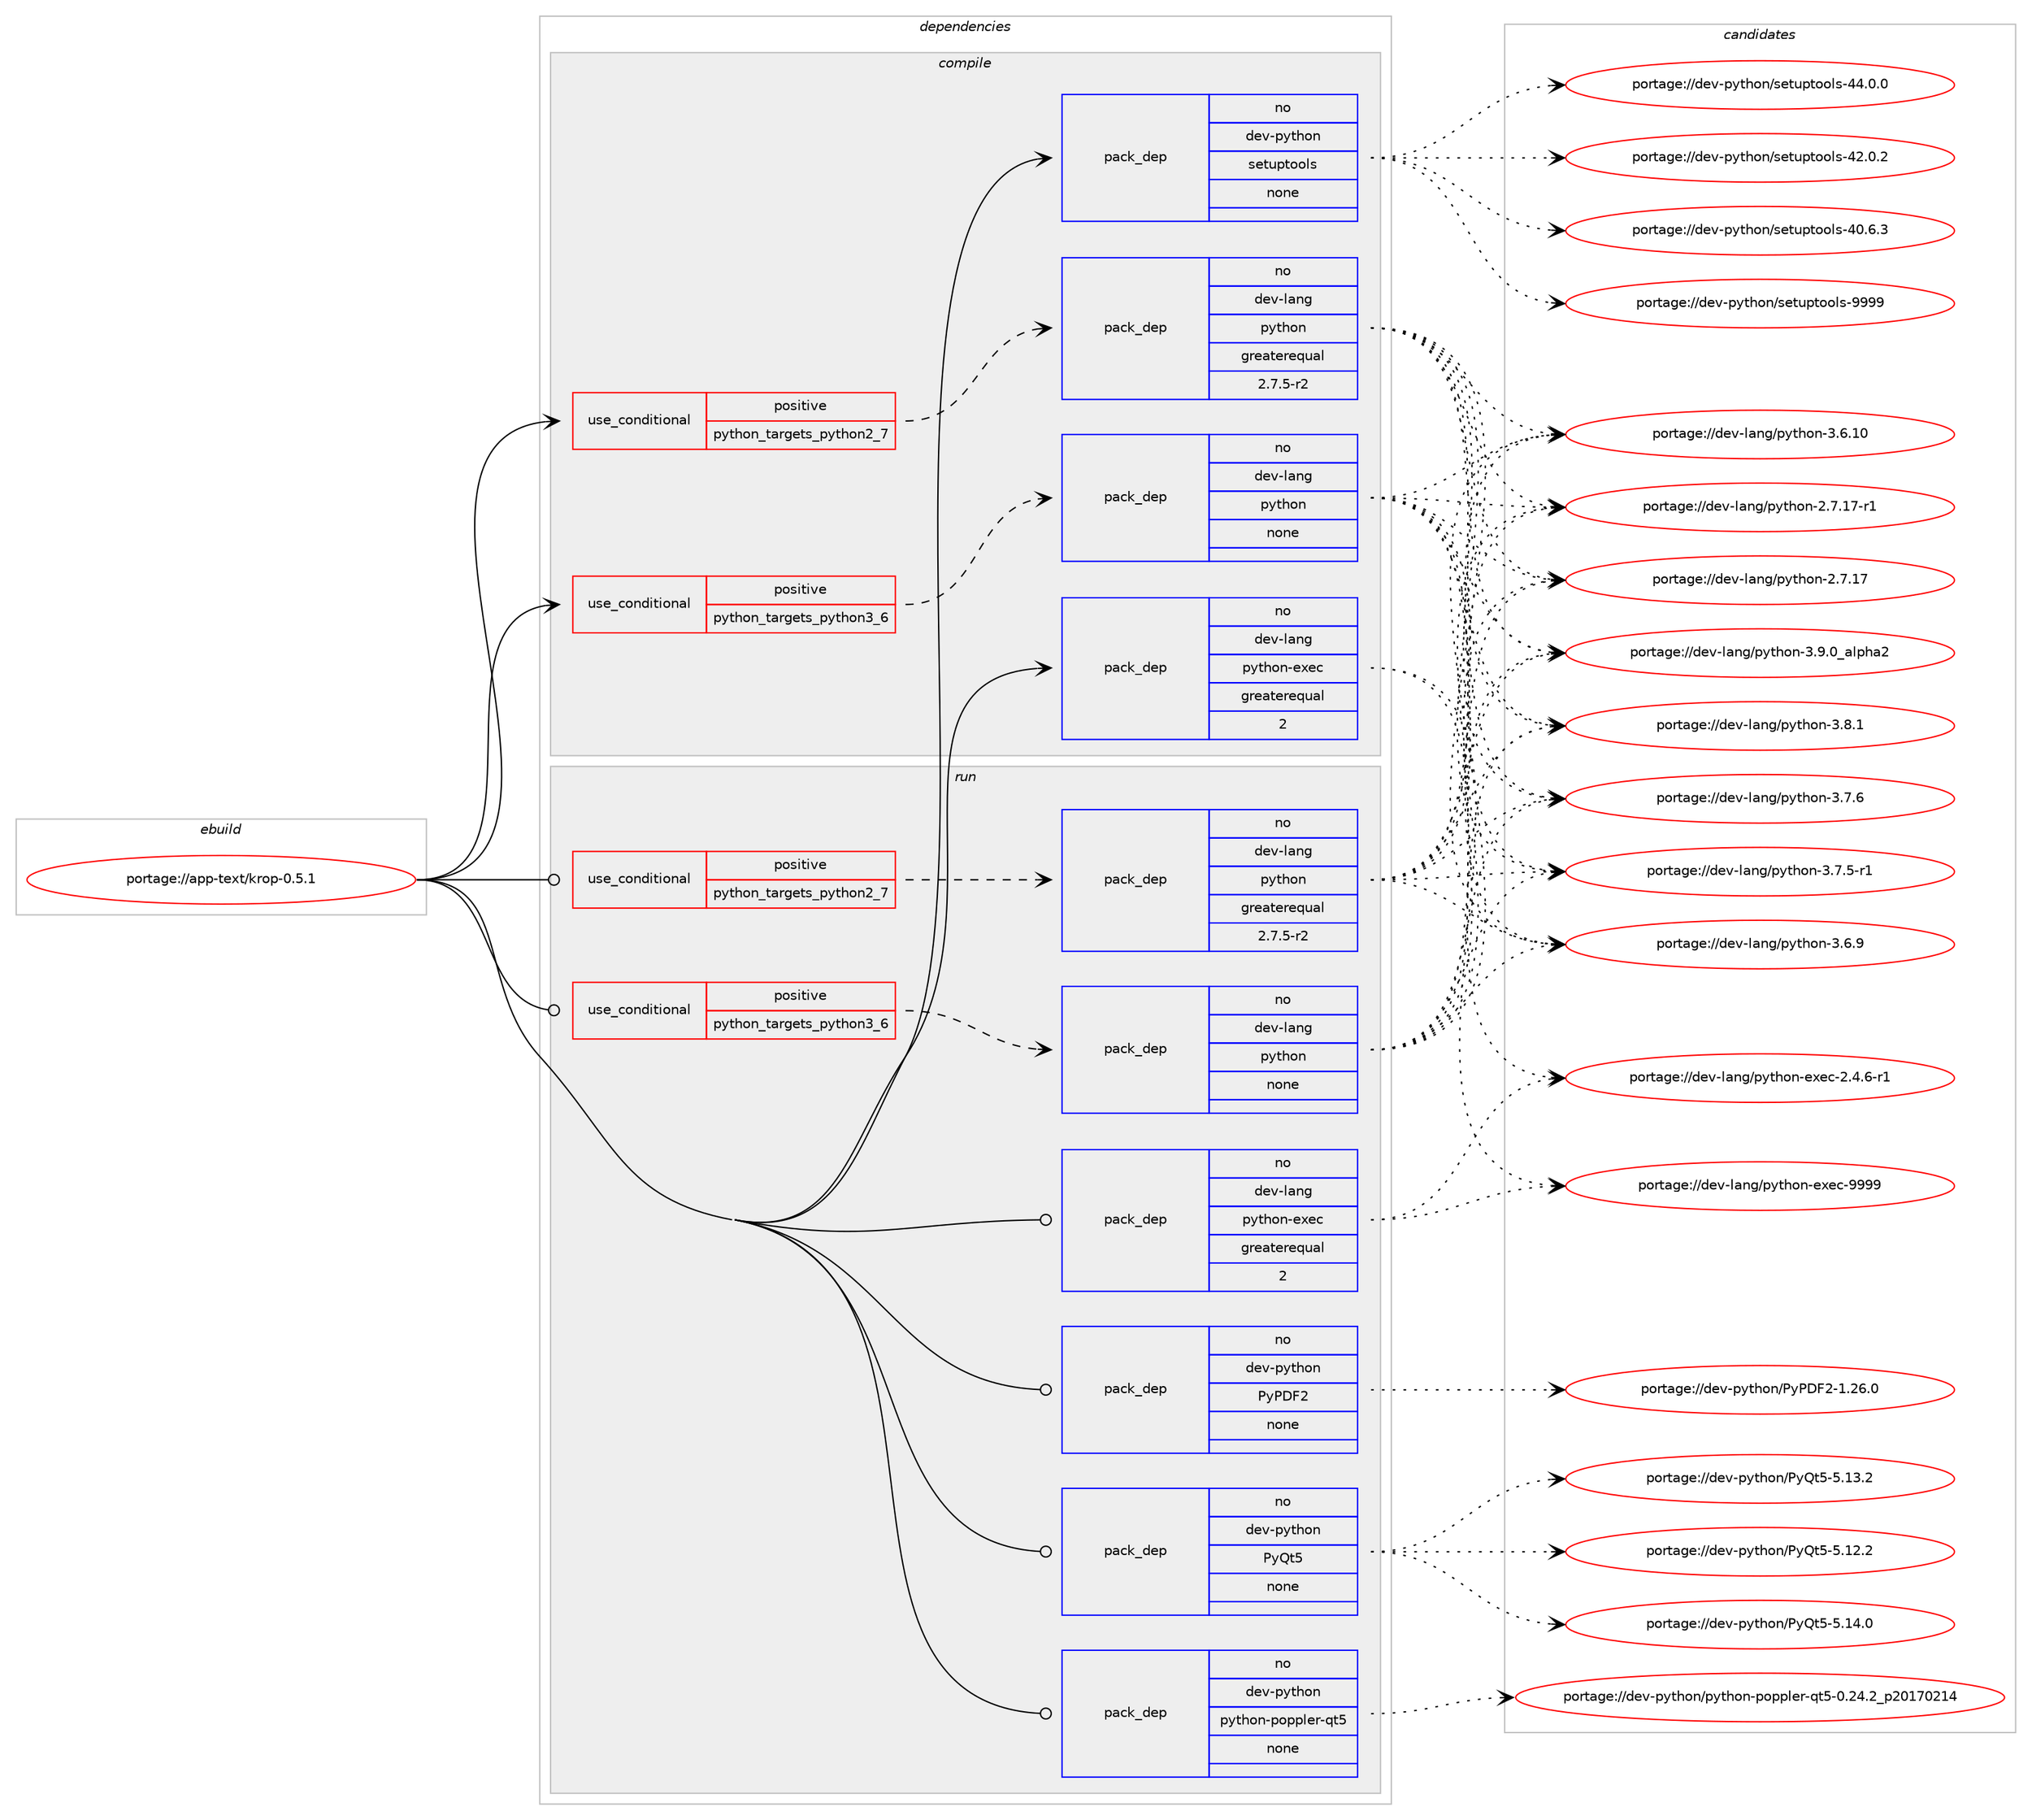 digraph prolog {

# *************
# Graph options
# *************

newrank=true;
concentrate=true;
compound=true;
graph [rankdir=LR,fontname=Helvetica,fontsize=10,ranksep=1.5];#, ranksep=2.5, nodesep=0.2];
edge  [arrowhead=vee];
node  [fontname=Helvetica,fontsize=10];

# **********
# The ebuild
# **********

subgraph cluster_leftcol {
color=gray;
rank=same;
label=<<i>ebuild</i>>;
id [label="portage://app-text/krop-0.5.1", color=red, width=4, href="../app-text/krop-0.5.1.svg"];
}

# ****************
# The dependencies
# ****************

subgraph cluster_midcol {
color=gray;
label=<<i>dependencies</i>>;
subgraph cluster_compile {
fillcolor="#eeeeee";
style=filled;
label=<<i>compile</i>>;
subgraph cond140188 {
dependency596592 [label=<<TABLE BORDER="0" CELLBORDER="1" CELLSPACING="0" CELLPADDING="4"><TR><TD ROWSPAN="3" CELLPADDING="10">use_conditional</TD></TR><TR><TD>positive</TD></TR><TR><TD>python_targets_python2_7</TD></TR></TABLE>>, shape=none, color=red];
subgraph pack448452 {
dependency596593 [label=<<TABLE BORDER="0" CELLBORDER="1" CELLSPACING="0" CELLPADDING="4" WIDTH="220"><TR><TD ROWSPAN="6" CELLPADDING="30">pack_dep</TD></TR><TR><TD WIDTH="110">no</TD></TR><TR><TD>dev-lang</TD></TR><TR><TD>python</TD></TR><TR><TD>greaterequal</TD></TR><TR><TD>2.7.5-r2</TD></TR></TABLE>>, shape=none, color=blue];
}
dependency596592:e -> dependency596593:w [weight=20,style="dashed",arrowhead="vee"];
}
id:e -> dependency596592:w [weight=20,style="solid",arrowhead="vee"];
subgraph cond140189 {
dependency596594 [label=<<TABLE BORDER="0" CELLBORDER="1" CELLSPACING="0" CELLPADDING="4"><TR><TD ROWSPAN="3" CELLPADDING="10">use_conditional</TD></TR><TR><TD>positive</TD></TR><TR><TD>python_targets_python3_6</TD></TR></TABLE>>, shape=none, color=red];
subgraph pack448453 {
dependency596595 [label=<<TABLE BORDER="0" CELLBORDER="1" CELLSPACING="0" CELLPADDING="4" WIDTH="220"><TR><TD ROWSPAN="6" CELLPADDING="30">pack_dep</TD></TR><TR><TD WIDTH="110">no</TD></TR><TR><TD>dev-lang</TD></TR><TR><TD>python</TD></TR><TR><TD>none</TD></TR><TR><TD></TD></TR></TABLE>>, shape=none, color=blue];
}
dependency596594:e -> dependency596595:w [weight=20,style="dashed",arrowhead="vee"];
}
id:e -> dependency596594:w [weight=20,style="solid",arrowhead="vee"];
subgraph pack448454 {
dependency596596 [label=<<TABLE BORDER="0" CELLBORDER="1" CELLSPACING="0" CELLPADDING="4" WIDTH="220"><TR><TD ROWSPAN="6" CELLPADDING="30">pack_dep</TD></TR><TR><TD WIDTH="110">no</TD></TR><TR><TD>dev-lang</TD></TR><TR><TD>python-exec</TD></TR><TR><TD>greaterequal</TD></TR><TR><TD>2</TD></TR></TABLE>>, shape=none, color=blue];
}
id:e -> dependency596596:w [weight=20,style="solid",arrowhead="vee"];
subgraph pack448455 {
dependency596597 [label=<<TABLE BORDER="0" CELLBORDER="1" CELLSPACING="0" CELLPADDING="4" WIDTH="220"><TR><TD ROWSPAN="6" CELLPADDING="30">pack_dep</TD></TR><TR><TD WIDTH="110">no</TD></TR><TR><TD>dev-python</TD></TR><TR><TD>setuptools</TD></TR><TR><TD>none</TD></TR><TR><TD></TD></TR></TABLE>>, shape=none, color=blue];
}
id:e -> dependency596597:w [weight=20,style="solid",arrowhead="vee"];
}
subgraph cluster_compileandrun {
fillcolor="#eeeeee";
style=filled;
label=<<i>compile and run</i>>;
}
subgraph cluster_run {
fillcolor="#eeeeee";
style=filled;
label=<<i>run</i>>;
subgraph cond140190 {
dependency596598 [label=<<TABLE BORDER="0" CELLBORDER="1" CELLSPACING="0" CELLPADDING="4"><TR><TD ROWSPAN="3" CELLPADDING="10">use_conditional</TD></TR><TR><TD>positive</TD></TR><TR><TD>python_targets_python2_7</TD></TR></TABLE>>, shape=none, color=red];
subgraph pack448456 {
dependency596599 [label=<<TABLE BORDER="0" CELLBORDER="1" CELLSPACING="0" CELLPADDING="4" WIDTH="220"><TR><TD ROWSPAN="6" CELLPADDING="30">pack_dep</TD></TR><TR><TD WIDTH="110">no</TD></TR><TR><TD>dev-lang</TD></TR><TR><TD>python</TD></TR><TR><TD>greaterequal</TD></TR><TR><TD>2.7.5-r2</TD></TR></TABLE>>, shape=none, color=blue];
}
dependency596598:e -> dependency596599:w [weight=20,style="dashed",arrowhead="vee"];
}
id:e -> dependency596598:w [weight=20,style="solid",arrowhead="odot"];
subgraph cond140191 {
dependency596600 [label=<<TABLE BORDER="0" CELLBORDER="1" CELLSPACING="0" CELLPADDING="4"><TR><TD ROWSPAN="3" CELLPADDING="10">use_conditional</TD></TR><TR><TD>positive</TD></TR><TR><TD>python_targets_python3_6</TD></TR></TABLE>>, shape=none, color=red];
subgraph pack448457 {
dependency596601 [label=<<TABLE BORDER="0" CELLBORDER="1" CELLSPACING="0" CELLPADDING="4" WIDTH="220"><TR><TD ROWSPAN="6" CELLPADDING="30">pack_dep</TD></TR><TR><TD WIDTH="110">no</TD></TR><TR><TD>dev-lang</TD></TR><TR><TD>python</TD></TR><TR><TD>none</TD></TR><TR><TD></TD></TR></TABLE>>, shape=none, color=blue];
}
dependency596600:e -> dependency596601:w [weight=20,style="dashed",arrowhead="vee"];
}
id:e -> dependency596600:w [weight=20,style="solid",arrowhead="odot"];
subgraph pack448458 {
dependency596602 [label=<<TABLE BORDER="0" CELLBORDER="1" CELLSPACING="0" CELLPADDING="4" WIDTH="220"><TR><TD ROWSPAN="6" CELLPADDING="30">pack_dep</TD></TR><TR><TD WIDTH="110">no</TD></TR><TR><TD>dev-lang</TD></TR><TR><TD>python-exec</TD></TR><TR><TD>greaterequal</TD></TR><TR><TD>2</TD></TR></TABLE>>, shape=none, color=blue];
}
id:e -> dependency596602:w [weight=20,style="solid",arrowhead="odot"];
subgraph pack448459 {
dependency596603 [label=<<TABLE BORDER="0" CELLBORDER="1" CELLSPACING="0" CELLPADDING="4" WIDTH="220"><TR><TD ROWSPAN="6" CELLPADDING="30">pack_dep</TD></TR><TR><TD WIDTH="110">no</TD></TR><TR><TD>dev-python</TD></TR><TR><TD>PyPDF2</TD></TR><TR><TD>none</TD></TR><TR><TD></TD></TR></TABLE>>, shape=none, color=blue];
}
id:e -> dependency596603:w [weight=20,style="solid",arrowhead="odot"];
subgraph pack448460 {
dependency596604 [label=<<TABLE BORDER="0" CELLBORDER="1" CELLSPACING="0" CELLPADDING="4" WIDTH="220"><TR><TD ROWSPAN="6" CELLPADDING="30">pack_dep</TD></TR><TR><TD WIDTH="110">no</TD></TR><TR><TD>dev-python</TD></TR><TR><TD>PyQt5</TD></TR><TR><TD>none</TD></TR><TR><TD></TD></TR></TABLE>>, shape=none, color=blue];
}
id:e -> dependency596604:w [weight=20,style="solid",arrowhead="odot"];
subgraph pack448461 {
dependency596605 [label=<<TABLE BORDER="0" CELLBORDER="1" CELLSPACING="0" CELLPADDING="4" WIDTH="220"><TR><TD ROWSPAN="6" CELLPADDING="30">pack_dep</TD></TR><TR><TD WIDTH="110">no</TD></TR><TR><TD>dev-python</TD></TR><TR><TD>python-poppler-qt5</TD></TR><TR><TD>none</TD></TR><TR><TD></TD></TR></TABLE>>, shape=none, color=blue];
}
id:e -> dependency596605:w [weight=20,style="solid",arrowhead="odot"];
}
}

# **************
# The candidates
# **************

subgraph cluster_choices {
rank=same;
color=gray;
label=<<i>candidates</i>>;

subgraph choice448452 {
color=black;
nodesep=1;
choice10010111845108971101034711212111610411111045514657464895971081121049750 [label="portage://dev-lang/python-3.9.0_alpha2", color=red, width=4,href="../dev-lang/python-3.9.0_alpha2.svg"];
choice100101118451089711010347112121116104111110455146564649 [label="portage://dev-lang/python-3.8.1", color=red, width=4,href="../dev-lang/python-3.8.1.svg"];
choice100101118451089711010347112121116104111110455146554654 [label="portage://dev-lang/python-3.7.6", color=red, width=4,href="../dev-lang/python-3.7.6.svg"];
choice1001011184510897110103471121211161041111104551465546534511449 [label="portage://dev-lang/python-3.7.5-r1", color=red, width=4,href="../dev-lang/python-3.7.5-r1.svg"];
choice100101118451089711010347112121116104111110455146544657 [label="portage://dev-lang/python-3.6.9", color=red, width=4,href="../dev-lang/python-3.6.9.svg"];
choice10010111845108971101034711212111610411111045514654464948 [label="portage://dev-lang/python-3.6.10", color=red, width=4,href="../dev-lang/python-3.6.10.svg"];
choice100101118451089711010347112121116104111110455046554649554511449 [label="portage://dev-lang/python-2.7.17-r1", color=red, width=4,href="../dev-lang/python-2.7.17-r1.svg"];
choice10010111845108971101034711212111610411111045504655464955 [label="portage://dev-lang/python-2.7.17", color=red, width=4,href="../dev-lang/python-2.7.17.svg"];
dependency596593:e -> choice10010111845108971101034711212111610411111045514657464895971081121049750:w [style=dotted,weight="100"];
dependency596593:e -> choice100101118451089711010347112121116104111110455146564649:w [style=dotted,weight="100"];
dependency596593:e -> choice100101118451089711010347112121116104111110455146554654:w [style=dotted,weight="100"];
dependency596593:e -> choice1001011184510897110103471121211161041111104551465546534511449:w [style=dotted,weight="100"];
dependency596593:e -> choice100101118451089711010347112121116104111110455146544657:w [style=dotted,weight="100"];
dependency596593:e -> choice10010111845108971101034711212111610411111045514654464948:w [style=dotted,weight="100"];
dependency596593:e -> choice100101118451089711010347112121116104111110455046554649554511449:w [style=dotted,weight="100"];
dependency596593:e -> choice10010111845108971101034711212111610411111045504655464955:w [style=dotted,weight="100"];
}
subgraph choice448453 {
color=black;
nodesep=1;
choice10010111845108971101034711212111610411111045514657464895971081121049750 [label="portage://dev-lang/python-3.9.0_alpha2", color=red, width=4,href="../dev-lang/python-3.9.0_alpha2.svg"];
choice100101118451089711010347112121116104111110455146564649 [label="portage://dev-lang/python-3.8.1", color=red, width=4,href="../dev-lang/python-3.8.1.svg"];
choice100101118451089711010347112121116104111110455146554654 [label="portage://dev-lang/python-3.7.6", color=red, width=4,href="../dev-lang/python-3.7.6.svg"];
choice1001011184510897110103471121211161041111104551465546534511449 [label="portage://dev-lang/python-3.7.5-r1", color=red, width=4,href="../dev-lang/python-3.7.5-r1.svg"];
choice100101118451089711010347112121116104111110455146544657 [label="portage://dev-lang/python-3.6.9", color=red, width=4,href="../dev-lang/python-3.6.9.svg"];
choice10010111845108971101034711212111610411111045514654464948 [label="portage://dev-lang/python-3.6.10", color=red, width=4,href="../dev-lang/python-3.6.10.svg"];
choice100101118451089711010347112121116104111110455046554649554511449 [label="portage://dev-lang/python-2.7.17-r1", color=red, width=4,href="../dev-lang/python-2.7.17-r1.svg"];
choice10010111845108971101034711212111610411111045504655464955 [label="portage://dev-lang/python-2.7.17", color=red, width=4,href="../dev-lang/python-2.7.17.svg"];
dependency596595:e -> choice10010111845108971101034711212111610411111045514657464895971081121049750:w [style=dotted,weight="100"];
dependency596595:e -> choice100101118451089711010347112121116104111110455146564649:w [style=dotted,weight="100"];
dependency596595:e -> choice100101118451089711010347112121116104111110455146554654:w [style=dotted,weight="100"];
dependency596595:e -> choice1001011184510897110103471121211161041111104551465546534511449:w [style=dotted,weight="100"];
dependency596595:e -> choice100101118451089711010347112121116104111110455146544657:w [style=dotted,weight="100"];
dependency596595:e -> choice10010111845108971101034711212111610411111045514654464948:w [style=dotted,weight="100"];
dependency596595:e -> choice100101118451089711010347112121116104111110455046554649554511449:w [style=dotted,weight="100"];
dependency596595:e -> choice10010111845108971101034711212111610411111045504655464955:w [style=dotted,weight="100"];
}
subgraph choice448454 {
color=black;
nodesep=1;
choice10010111845108971101034711212111610411111045101120101994557575757 [label="portage://dev-lang/python-exec-9999", color=red, width=4,href="../dev-lang/python-exec-9999.svg"];
choice10010111845108971101034711212111610411111045101120101994550465246544511449 [label="portage://dev-lang/python-exec-2.4.6-r1", color=red, width=4,href="../dev-lang/python-exec-2.4.6-r1.svg"];
dependency596596:e -> choice10010111845108971101034711212111610411111045101120101994557575757:w [style=dotted,weight="100"];
dependency596596:e -> choice10010111845108971101034711212111610411111045101120101994550465246544511449:w [style=dotted,weight="100"];
}
subgraph choice448455 {
color=black;
nodesep=1;
choice10010111845112121116104111110471151011161171121161111111081154557575757 [label="portage://dev-python/setuptools-9999", color=red, width=4,href="../dev-python/setuptools-9999.svg"];
choice100101118451121211161041111104711510111611711211611111110811545525246484648 [label="portage://dev-python/setuptools-44.0.0", color=red, width=4,href="../dev-python/setuptools-44.0.0.svg"];
choice100101118451121211161041111104711510111611711211611111110811545525046484650 [label="portage://dev-python/setuptools-42.0.2", color=red, width=4,href="../dev-python/setuptools-42.0.2.svg"];
choice100101118451121211161041111104711510111611711211611111110811545524846544651 [label="portage://dev-python/setuptools-40.6.3", color=red, width=4,href="../dev-python/setuptools-40.6.3.svg"];
dependency596597:e -> choice10010111845112121116104111110471151011161171121161111111081154557575757:w [style=dotted,weight="100"];
dependency596597:e -> choice100101118451121211161041111104711510111611711211611111110811545525246484648:w [style=dotted,weight="100"];
dependency596597:e -> choice100101118451121211161041111104711510111611711211611111110811545525046484650:w [style=dotted,weight="100"];
dependency596597:e -> choice100101118451121211161041111104711510111611711211611111110811545524846544651:w [style=dotted,weight="100"];
}
subgraph choice448456 {
color=black;
nodesep=1;
choice10010111845108971101034711212111610411111045514657464895971081121049750 [label="portage://dev-lang/python-3.9.0_alpha2", color=red, width=4,href="../dev-lang/python-3.9.0_alpha2.svg"];
choice100101118451089711010347112121116104111110455146564649 [label="portage://dev-lang/python-3.8.1", color=red, width=4,href="../dev-lang/python-3.8.1.svg"];
choice100101118451089711010347112121116104111110455146554654 [label="portage://dev-lang/python-3.7.6", color=red, width=4,href="../dev-lang/python-3.7.6.svg"];
choice1001011184510897110103471121211161041111104551465546534511449 [label="portage://dev-lang/python-3.7.5-r1", color=red, width=4,href="../dev-lang/python-3.7.5-r1.svg"];
choice100101118451089711010347112121116104111110455146544657 [label="portage://dev-lang/python-3.6.9", color=red, width=4,href="../dev-lang/python-3.6.9.svg"];
choice10010111845108971101034711212111610411111045514654464948 [label="portage://dev-lang/python-3.6.10", color=red, width=4,href="../dev-lang/python-3.6.10.svg"];
choice100101118451089711010347112121116104111110455046554649554511449 [label="portage://dev-lang/python-2.7.17-r1", color=red, width=4,href="../dev-lang/python-2.7.17-r1.svg"];
choice10010111845108971101034711212111610411111045504655464955 [label="portage://dev-lang/python-2.7.17", color=red, width=4,href="../dev-lang/python-2.7.17.svg"];
dependency596599:e -> choice10010111845108971101034711212111610411111045514657464895971081121049750:w [style=dotted,weight="100"];
dependency596599:e -> choice100101118451089711010347112121116104111110455146564649:w [style=dotted,weight="100"];
dependency596599:e -> choice100101118451089711010347112121116104111110455146554654:w [style=dotted,weight="100"];
dependency596599:e -> choice1001011184510897110103471121211161041111104551465546534511449:w [style=dotted,weight="100"];
dependency596599:e -> choice100101118451089711010347112121116104111110455146544657:w [style=dotted,weight="100"];
dependency596599:e -> choice10010111845108971101034711212111610411111045514654464948:w [style=dotted,weight="100"];
dependency596599:e -> choice100101118451089711010347112121116104111110455046554649554511449:w [style=dotted,weight="100"];
dependency596599:e -> choice10010111845108971101034711212111610411111045504655464955:w [style=dotted,weight="100"];
}
subgraph choice448457 {
color=black;
nodesep=1;
choice10010111845108971101034711212111610411111045514657464895971081121049750 [label="portage://dev-lang/python-3.9.0_alpha2", color=red, width=4,href="../dev-lang/python-3.9.0_alpha2.svg"];
choice100101118451089711010347112121116104111110455146564649 [label="portage://dev-lang/python-3.8.1", color=red, width=4,href="../dev-lang/python-3.8.1.svg"];
choice100101118451089711010347112121116104111110455146554654 [label="portage://dev-lang/python-3.7.6", color=red, width=4,href="../dev-lang/python-3.7.6.svg"];
choice1001011184510897110103471121211161041111104551465546534511449 [label="portage://dev-lang/python-3.7.5-r1", color=red, width=4,href="../dev-lang/python-3.7.5-r1.svg"];
choice100101118451089711010347112121116104111110455146544657 [label="portage://dev-lang/python-3.6.9", color=red, width=4,href="../dev-lang/python-3.6.9.svg"];
choice10010111845108971101034711212111610411111045514654464948 [label="portage://dev-lang/python-3.6.10", color=red, width=4,href="../dev-lang/python-3.6.10.svg"];
choice100101118451089711010347112121116104111110455046554649554511449 [label="portage://dev-lang/python-2.7.17-r1", color=red, width=4,href="../dev-lang/python-2.7.17-r1.svg"];
choice10010111845108971101034711212111610411111045504655464955 [label="portage://dev-lang/python-2.7.17", color=red, width=4,href="../dev-lang/python-2.7.17.svg"];
dependency596601:e -> choice10010111845108971101034711212111610411111045514657464895971081121049750:w [style=dotted,weight="100"];
dependency596601:e -> choice100101118451089711010347112121116104111110455146564649:w [style=dotted,weight="100"];
dependency596601:e -> choice100101118451089711010347112121116104111110455146554654:w [style=dotted,weight="100"];
dependency596601:e -> choice1001011184510897110103471121211161041111104551465546534511449:w [style=dotted,weight="100"];
dependency596601:e -> choice100101118451089711010347112121116104111110455146544657:w [style=dotted,weight="100"];
dependency596601:e -> choice10010111845108971101034711212111610411111045514654464948:w [style=dotted,weight="100"];
dependency596601:e -> choice100101118451089711010347112121116104111110455046554649554511449:w [style=dotted,weight="100"];
dependency596601:e -> choice10010111845108971101034711212111610411111045504655464955:w [style=dotted,weight="100"];
}
subgraph choice448458 {
color=black;
nodesep=1;
choice10010111845108971101034711212111610411111045101120101994557575757 [label="portage://dev-lang/python-exec-9999", color=red, width=4,href="../dev-lang/python-exec-9999.svg"];
choice10010111845108971101034711212111610411111045101120101994550465246544511449 [label="portage://dev-lang/python-exec-2.4.6-r1", color=red, width=4,href="../dev-lang/python-exec-2.4.6-r1.svg"];
dependency596602:e -> choice10010111845108971101034711212111610411111045101120101994557575757:w [style=dotted,weight="100"];
dependency596602:e -> choice10010111845108971101034711212111610411111045101120101994550465246544511449:w [style=dotted,weight="100"];
}
subgraph choice448459 {
color=black;
nodesep=1;
choice1001011184511212111610411111047801218068705045494650544648 [label="portage://dev-python/PyPDF2-1.26.0", color=red, width=4,href="../dev-python/PyPDF2-1.26.0.svg"];
dependency596603:e -> choice1001011184511212111610411111047801218068705045494650544648:w [style=dotted,weight="100"];
}
subgraph choice448460 {
color=black;
nodesep=1;
choice100101118451121211161041111104780121811165345534649524648 [label="portage://dev-python/PyQt5-5.14.0", color=red, width=4,href="../dev-python/PyQt5-5.14.0.svg"];
choice100101118451121211161041111104780121811165345534649514650 [label="portage://dev-python/PyQt5-5.13.2", color=red, width=4,href="../dev-python/PyQt5-5.13.2.svg"];
choice100101118451121211161041111104780121811165345534649504650 [label="portage://dev-python/PyQt5-5.12.2", color=red, width=4,href="../dev-python/PyQt5-5.12.2.svg"];
dependency596604:e -> choice100101118451121211161041111104780121811165345534649524648:w [style=dotted,weight="100"];
dependency596604:e -> choice100101118451121211161041111104780121811165345534649514650:w [style=dotted,weight="100"];
dependency596604:e -> choice100101118451121211161041111104780121811165345534649504650:w [style=dotted,weight="100"];
}
subgraph choice448461 {
color=black;
nodesep=1;
choice100101118451121211161041111104711212111610411111045112111112112108101114451131165345484650524650951125048495548504952 [label="portage://dev-python/python-poppler-qt5-0.24.2_p20170214", color=red, width=4,href="../dev-python/python-poppler-qt5-0.24.2_p20170214.svg"];
dependency596605:e -> choice100101118451121211161041111104711212111610411111045112111112112108101114451131165345484650524650951125048495548504952:w [style=dotted,weight="100"];
}
}

}
